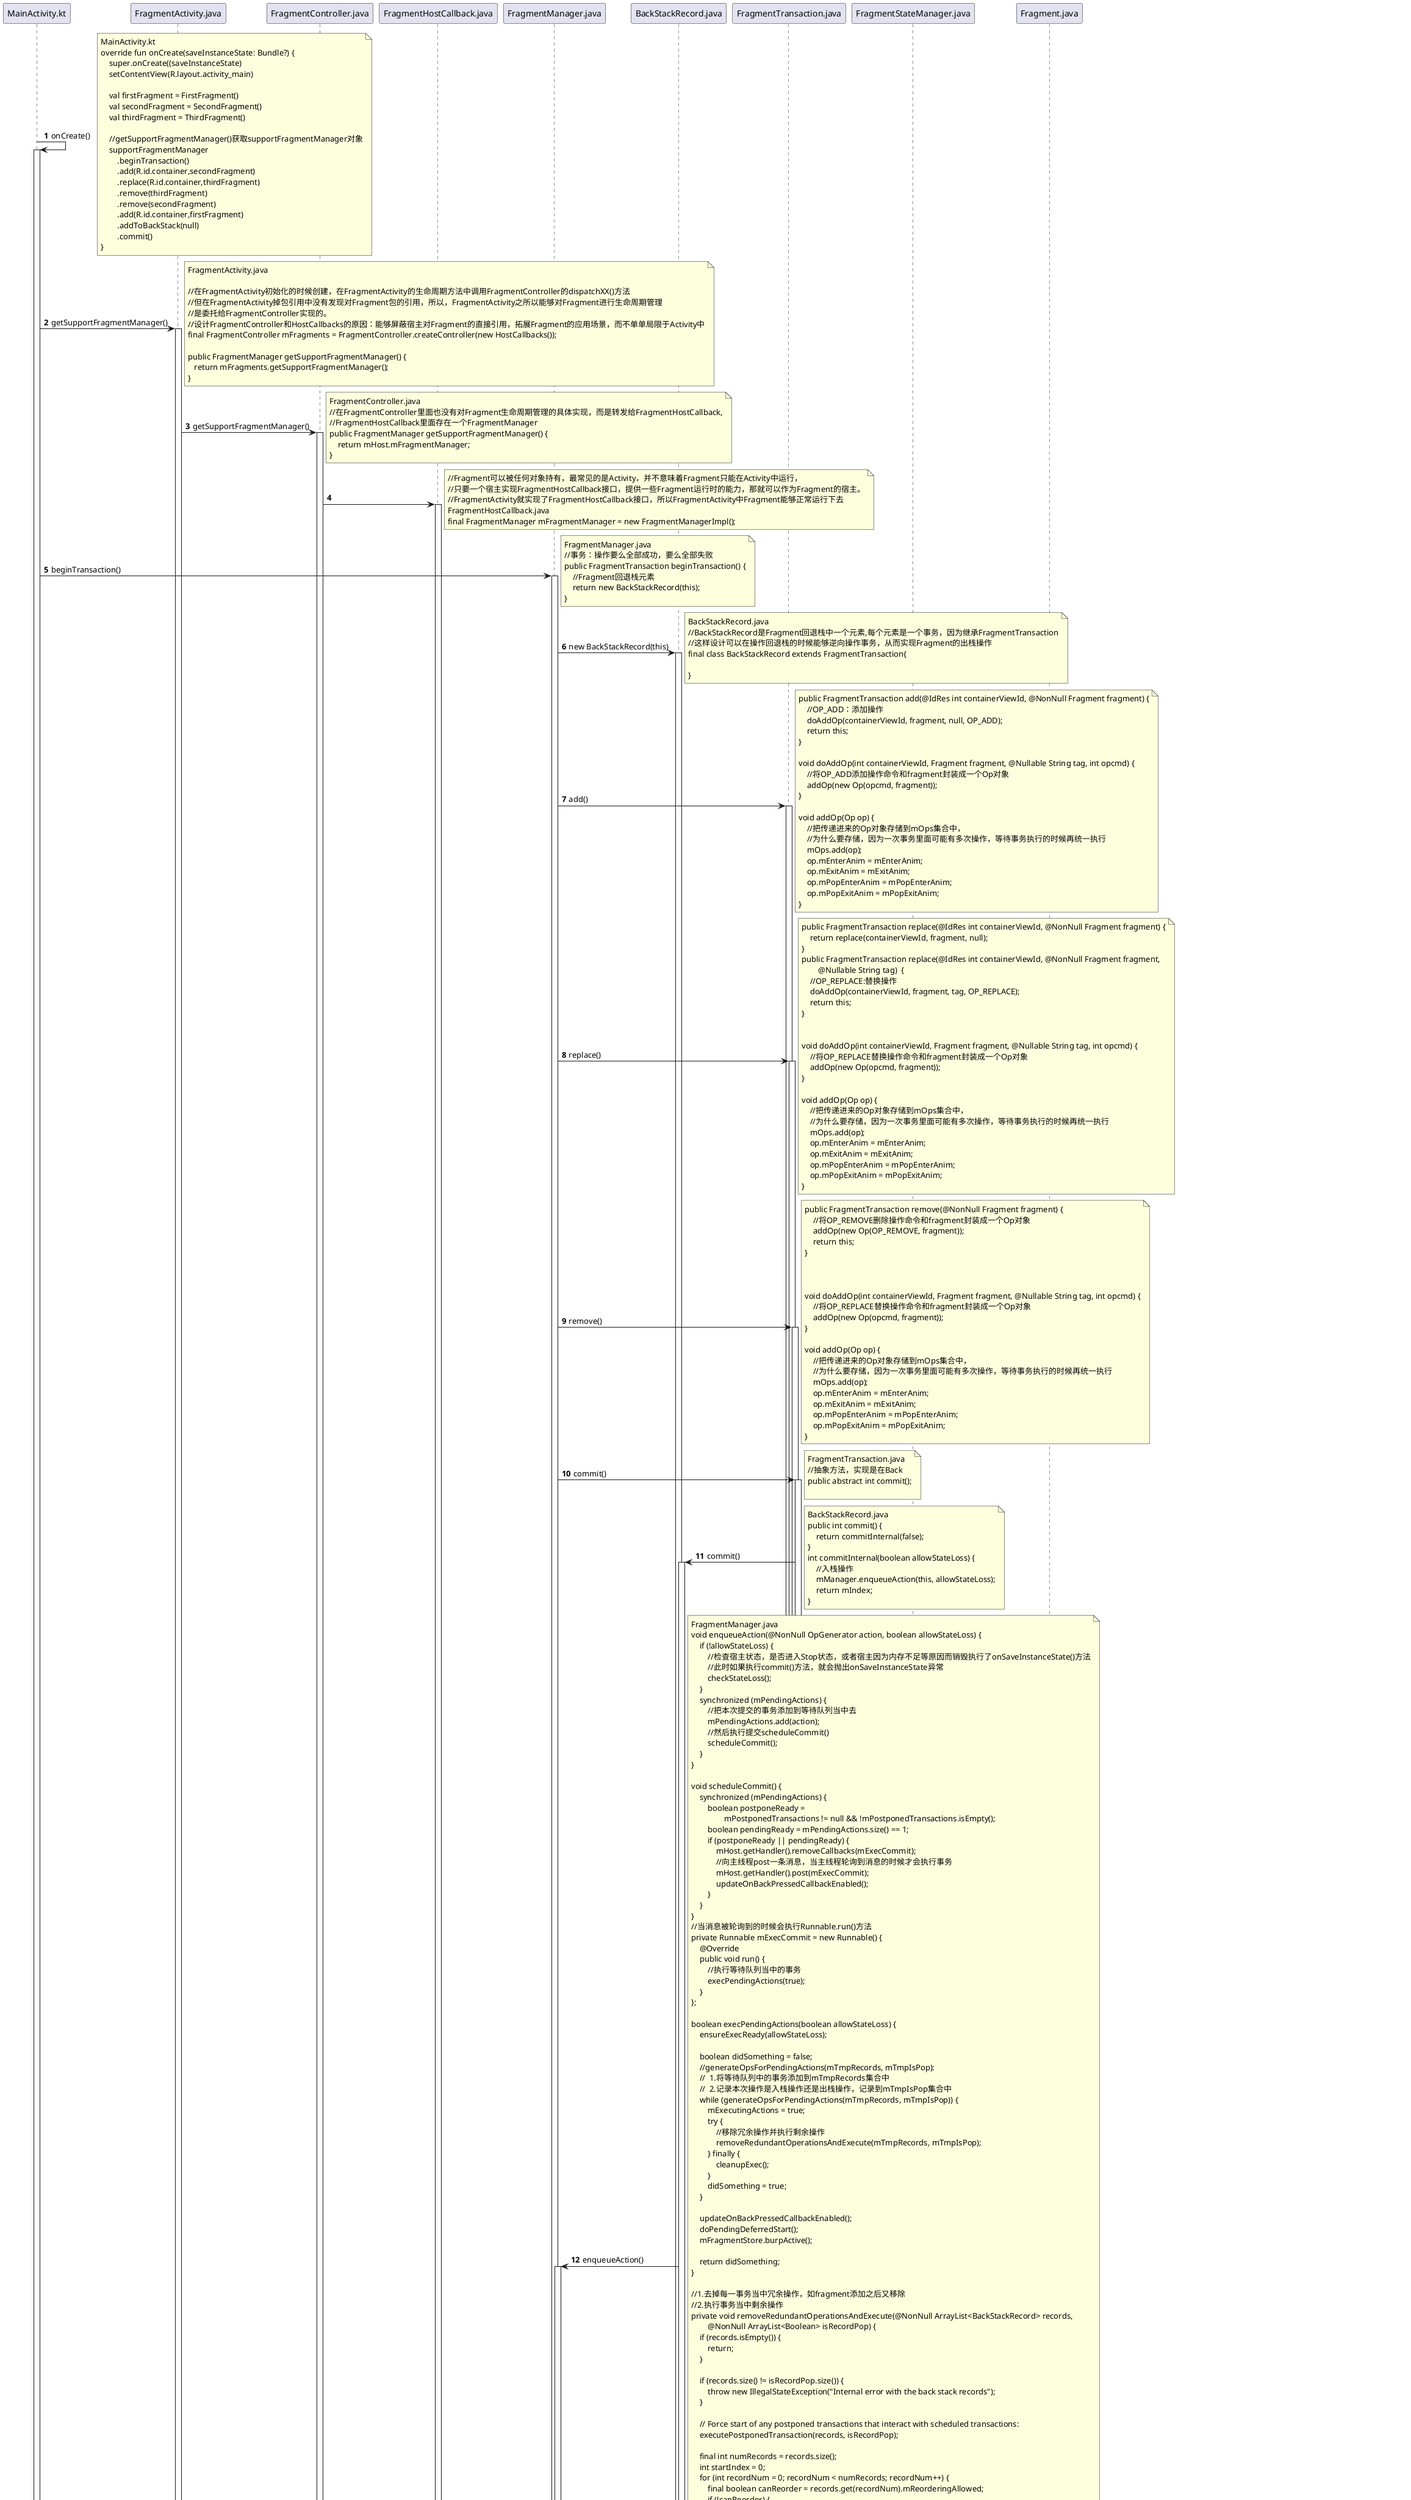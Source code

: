 @startuml
'https://plantuml.com/sequence-diagram

autonumber
'Fragment之Transaction事务执行流程分析
MainActivity.kt -> MainActivity.kt: onCreate()
activate MainActivity.kt
note right
MainActivity.kt
override fun onCreate(saveInstanceState: Bundle?) {
    super.onCreate((saveInstanceState)
    setContentView(R.layout.activity_main)

    val firstFragment = FirstFragment()
    val secondFragment = SecondFragment()
    val thirdFragment = ThirdFragment()

    //getSupportFragmentManager()获取supportFragmentManager对象
    supportFragmentManager
        .beginTransaction()
        .add(R.id.container,secondFragment)
        .replace(R.id.container,thirdFragment)
        .remove(thirdFragment)
        .remove(secondFragment)
        .add(R.id.container,firstFragment)
        .addToBackStack(null)
        .commit()
}
end note

MainActivity.kt -> FragmentActivity.java :getSupportFragmentManager()
activate FragmentActivity.java
note right
FragmentActivity.java

//在FragmentActivity初始化的时候创建，在FragmentActivity的生命周期方法中调用FragmentController的dispatchXX()方法
//但在FragmentActivity掉包引用中没有发现对Fragment包的引用，所以，FragmentActivity之所以能够对Fragment进行生命周期管理
//是委托给FragmentController实现的。
//设计FragmentController和HostCallbacks的原因：能够屏蔽宿主对Fragment的直接引用，拓展Fragment的应用场景，而不单单局限于Activity中
final FragmentController mFragments = FragmentController.createController(new HostCallbacks());

public FragmentManager getSupportFragmentManager() {
   return mFragments.getSupportFragmentManager();
}
end note


FragmentActivity.java -> FragmentController.java:getSupportFragmentManager()
activate FragmentController.java
note right
FragmentController.java
//在FragmentController里面也没有对Fragment生命周期管理的具体实现，而是转发给FragmentHostCallback,
//FragmentHostCallback里面存在一个FragmentManager
public FragmentManager getSupportFragmentManager() {
    return mHost.mFragmentManager;
}
end note

FragmentController.java -> FragmentHostCallback.java:
activate FragmentHostCallback.java
note right
//Fragment可以被任何对象持有，最常见的是Activity，并不意味着Fragment只能在Activity中运行，
//只要一个宿主实现FragmentHostCallback接口，提供一些Fragment运行时的能力，那就可以作为Fragment的宿主。
//FragmentActivity就实现了FragmentHostCallback接口，所以FragmentActivity中Fragment能够正常运行下去
FragmentHostCallback.java
final FragmentManager mFragmentManager = new FragmentManagerImpl();
end note


MainActivity.kt -> FragmentManager.java: beginTransaction()
activate FragmentManager.java
note right
FragmentManager.java
//事务：操作要么全部成功，要么全部失败
public FragmentTransaction beginTransaction() {
    //Fragment回退栈元素
    return new BackStackRecord(this);
}
end note

FragmentManager.java -> BackStackRecord.java :new BackStackRecord(this)
activate BackStackRecord.java
note right
BackStackRecord.java
//BackStackRecord是Fragment回退栈中一个元素,每个元素是一个事务，因为继承FragmentTransaction
//这样设计可以在操作回退栈的时候能够逆向操作事务，从而实现Fragment的出栈操作
final class BackStackRecord extends FragmentTransaction{

}
end note

FragmentManager.java -> FragmentTransaction.java : add()
activate FragmentTransaction.java
note right
public FragmentTransaction add(@IdRes int containerViewId, @NonNull Fragment fragment) {
    //OP_ADD：添加操作
    doAddOp(containerViewId, fragment, null, OP_ADD);
    return this;
}

void doAddOp(int containerViewId, Fragment fragment, @Nullable String tag, int opcmd) {
    //将OP_ADD添加操作命令和fragment封装成一个Op对象
    addOp(new Op(opcmd, fragment));
}

void addOp(Op op) {
    //把传递进来的Op对象存储到mOps集合中，
    //为什么要存储，因为一次事务里面可能有多次操作，等待事务执行的时候再统一执行
    mOps.add(op);
    op.mEnterAnim = mEnterAnim;
    op.mExitAnim = mExitAnim;
    op.mPopEnterAnim = mPopEnterAnim;
    op.mPopExitAnim = mPopExitAnim;
}
end note

FragmentManager.java -> FragmentTransaction.java : replace()
activate FragmentTransaction.java
note right
public FragmentTransaction replace(@IdRes int containerViewId, @NonNull Fragment fragment) {
    return replace(containerViewId, fragment, null);
}
public FragmentTransaction replace(@IdRes int containerViewId, @NonNull Fragment fragment,
        @Nullable String tag)  {
    //OP_REPLACE:替换操作
    doAddOp(containerViewId, fragment, tag, OP_REPLACE);
    return this;
}


void doAddOp(int containerViewId, Fragment fragment, @Nullable String tag, int opcmd) {
    //将OP_REPLACE替换操作命令和fragment封装成一个Op对象
    addOp(new Op(opcmd, fragment));
}

void addOp(Op op) {
    //把传递进来的Op对象存储到mOps集合中，
    //为什么要存储，因为一次事务里面可能有多次操作，等待事务执行的时候再统一执行
    mOps.add(op);
    op.mEnterAnim = mEnterAnim;
    op.mExitAnim = mExitAnim;
    op.mPopEnterAnim = mPopEnterAnim;
    op.mPopExitAnim = mPopExitAnim;
}
end note

FragmentManager.java -> FragmentTransaction.java : remove()
activate FragmentTransaction.java
note right
public FragmentTransaction remove(@NonNull Fragment fragment) {
    //将OP_REMOVE删除操作命令和fragment封装成一个Op对象
    addOp(new Op(OP_REMOVE, fragment));
    return this;
}



void doAddOp(int containerViewId, Fragment fragment, @Nullable String tag, int opcmd) {
    //将OP_REPLACE替换操作命令和fragment封装成一个Op对象
    addOp(new Op(opcmd, fragment));
}

void addOp(Op op) {
    //把传递进来的Op对象存储到mOps集合中，
    //为什么要存储，因为一次事务里面可能有多次操作，等待事务执行的时候再统一执行
    mOps.add(op);
    op.mEnterAnim = mEnterAnim;
    op.mExitAnim = mExitAnim;
    op.mPopEnterAnim = mPopEnterAnim;
    op.mPopExitAnim = mPopExitAnim;
}
end note

FragmentManager.java -> FragmentTransaction.java : commit()
activate FragmentTransaction.java
note right
FragmentTransaction.java
//抽象方法，实现是在Back
public abstract int commit();

end note

FragmentTransaction.java -> BackStackRecord.java : commit()
activate BackStackRecord.java
note right
BackStackRecord.java
public int commit() {
    return commitInternal(false);
}
int commitInternal(boolean allowStateLoss) {
    //入栈操作
    mManager.enqueueAction(this, allowStateLoss);
    return mIndex;
}
end note

BackStackRecord.java -> FragmentManager.java:enqueueAction()
activate FragmentManager.java
note right
FragmentManager.java
void enqueueAction(@NonNull OpGenerator action, boolean allowStateLoss) {
    if (!allowStateLoss) {
        //检查宿主状态，是否进入Stop状态，或者宿主因为内存不足等原因而销毁执行了onSaveInstanceState()方法
        //此时如果执行commit()方法，就会抛出onSaveInstanceState异常
        checkStateLoss();
    }
    synchronized (mPendingActions) {
        //把本次提交的事务添加到等待队列当中去
        mPendingActions.add(action);
        //然后执行提交scheduleCommit()
        scheduleCommit();
    }
}

void scheduleCommit() {
    synchronized (mPendingActions) {
        boolean postponeReady =
                mPostponedTransactions != null && !mPostponedTransactions.isEmpty();
        boolean pendingReady = mPendingActions.size() == 1;
        if (postponeReady || pendingReady) {
            mHost.getHandler().removeCallbacks(mExecCommit);
            //向主线程post一条消息，当主线程轮询到消息的时候才会执行事务
            mHost.getHandler().post(mExecCommit);
            updateOnBackPressedCallbackEnabled();
        }
    }
}
//当消息被轮询到的时候会执行Runnable.run()方法
private Runnable mExecCommit = new Runnable() {
    @Override
    public void run() {
        //执行等待队列当中的事务
        execPendingActions(true);
    }
};

boolean execPendingActions(boolean allowStateLoss) {
    ensureExecReady(allowStateLoss);

    boolean didSomething = false;
    //generateOpsForPendingActions(mTmpRecords, mTmpIsPop):
    //  1.将等待队列中的事务添加到mTmpRecords集合中
    //  2.记录本次操作是入栈操作还是出栈操作，记录到mTmpIsPop集合中
    while (generateOpsForPendingActions(mTmpRecords, mTmpIsPop)) {
        mExecutingActions = true;
        try {
            //移除冗余操作并执行剩余操作
            removeRedundantOperationsAndExecute(mTmpRecords, mTmpIsPop);
        } finally {
            cleanupExec();
        }
        didSomething = true;
    }

    updateOnBackPressedCallbackEnabled();
    doPendingDeferredStart();
    mFragmentStore.burpActive();

    return didSomething;
}

//1.去掉每一事务当中冗余操作，如fragment添加之后又移除
//2.执行事务当中剩余操作
private void removeRedundantOperationsAndExecute(@NonNull ArrayList<BackStackRecord> records,
        @NonNull ArrayList<Boolean> isRecordPop) {
    if (records.isEmpty()) {
        return;
    }

    if (records.size() != isRecordPop.size()) {
        throw new IllegalStateException("Internal error with the back stack records");
    }

    // Force start of any postponed transactions that interact with scheduled transactions:
    executePostponedTransaction(records, isRecordPop);

    final int numRecords = records.size();
    int startIndex = 0;
    for (int recordNum = 0; recordNum < numRecords; recordNum++) {
        final boolean canReorder = records.get(recordNum).mReorderingAllowed;
        if (!canReorder) {
            // execute all previous transactions
            if (startIndex != recordNum) {
                executeOpsTogether(records, isRecordPop, startIndex, recordNum);
            }
            // execute all pop operations that don't allow reordering together or
            // one add operation
            int reorderingEnd = recordNum + 1;
            if (isRecordPop.get(recordNum)) {
                while (reorderingEnd < numRecords
                        && isRecordPop.get(reorderingEnd)
                        && !records.get(reorderingEnd).mReorderingAllowed) {
                    reorderingEnd++;
                }
            }
            //一起执行事务操作
            executeOpsTogether(records, isRecordPop, recordNum, reorderingEnd);
            startIndex = reorderingEnd;
            recordNum = reorderingEnd - 1;
        }
    }
    if (startIndex != numRecords) {
        executeOpsTogether(records, isRecordPop, startIndex, numRecords);
    }
}

private void executeOpsTogether(@NonNull ArrayList<BackStackRecord> records,
        @NonNull ArrayList<Boolean> isRecordPop, int startIndex, int endIndex) {
    //是否优化冗余操作，默认false。如果设置为true会优化冗余操作，同时也可能不会执行冗余操作的生命周期。
    final boolean allowReordering = records.get(startIndex).mReorderingAllowed;

    //是否以过度动画方式启动Fragment
    if (!allowReordering) {
        FragmentTransition.startTransitions(this, records, isRecordPop, startIndex, endIndex,
                false, mFragmentTransitionCallback);
    }

}
end note

FragmentManager.java -> FragmentTransaction.java:startTransitions()
activate FragmentTransaction.java
note right
FragmentTransaction.java
static void startTransitions(FragmentManager fragmentManager,
        ArrayList<BackStackRecord> records, ArrayList<Boolean> isRecordPop,
        int startIndex, int endIndex, boolean isReordered, Callback callback) {

    //对事务集合遍历
    for (int i = startIndex; i < endIndex; i++) {
        final BackStackRecord record = records.get(i);
        //取出本次操作是不是出栈操作
        final boolean isPop = isRecordPop.get(i);
        if (isPop) {
            //出栈操作
            calculatePopFragments(record, transitioningFragments, isReordered);
        } else {
            //入栈操作
            calculateFragments(record, transitioningFragments, isReordered);
        }
    }

}

public static void calculateFragments(BackStackRecord transaction,
        SparseArray<FragmentContainerTransition> transitioningFragments,
        boolean isReordered) {
    final int numOps = transaction.mOps.size();
    //把事务中所有操作依次执行addToFirstInLastOut()方法
    for (int opNum = 0; opNum < numOps; opNum++) {
        final BackStackRecord.Op op = transaction.mOps.get(opNum);
        addToFirstInLastOut(transaction, op, transitioningFragments, false, isReordered);
    }
}

//1.计算事务当中操作对是添加删除还是显示隐藏，来决定Fragment在加载的过程中是否需要执行过度动画
//2.对传递过来的操作逐一调用对应Fragment生命周期
private static void addToFirstInLastOut(BackStackRecord transaction, BackStackRecord.Op op,
        SparseArray<FragmentContainerTransition> transitioningFragments, boolean isPop,
        boolean isReorderedTransaction) {
    //1.
    switch (command) {
        case BackStackRecord.OP_SHOW:

            break;
        case BackStackRecord.OP_ADD:
        case BackStackRecord.OP_ATTACH:

            break;
        case BackStackRecord.OP_HIDE:

            break;
        case BackStackRecord.OP_REMOVE:
        case BackStackRecord.OP_DETACH:

            break;
    }
    FragmentContainerTransition containerTransition = transitioningFragments.get(containerId);

        FragmentManager manager = transaction.mManager;
        if (fragment.mState < Fragment.CREATED && manager.mCurState >= Fragment.CREATED
                && !transaction.mReorderingAllowed) {
            manager.makeActive(fragment);
            //2.
            manager.moveToState(fragment, Fragment.CREATED);
        }


}
end note

FragmentTransaction.java -> FragmentManager.java :moveToState()
activate FragmentManager.java
note right
FragmentManager.java
//无论是因为事务的执行从而触发Fragment更改生命周期状态，还是因为Activity生命周期的变化而去更改生命周期状态
//最后都会执行moveToState()方法变更Fragment生命周期状态
void moveToState(@NonNull Fragment f, int newState) {
    FragmentStateManager fragmentStateManager = mFragmentStore.getFragmentStateManager(f.mWho);

    newState = Math.min(newState, fragmentStateManager.computeMaxState());
    //fragment当前的生命周期状态是否到达期望的生命周期状态
    //INITIALIZING->CREATED
    if (f.mState <= newState) {
        switch (f.mState) {
            //Fragment创建的时候默认进入INITIALIZING
            case Fragment.INITIALIZING:
                //执行attach()方法
                fragmentStateManager.attach(mHost, this, mParent);

            //紧接着switch里面没有break,会执行下一个case。
            case Fragment.ATTACHED:
                //执行create()方法
                fragmentStateManager.create();

            case Fragment.CREATED:
                if (newState > Fragment.INITIALIZING) {
                    fragmentStateManager.ensureInflatedView();
                }

                if (newState > Fragment.CREATED) {
                    fragmentStateManager.createView(mContainer);
                    fragmentStateManager.activityCreated()
                }

            case Fragment.ACTIVITY_CREATED:
                if (newState > Fragment.ACTIVITY_CREATED) {
                    fragmentStateManager.start();
                }

            case Fragment.STARTED:
                if (newState > Fragment.STARTED) {
                    fragmentStateManager.resume();
                }
        }
    } else if (f.mState > newState) {
        switch (f.mState) {
            case Fragment.RESUMED:
                if (newState < Fragment.RESUMED) {
                    fragmentStateManager.pause();
                }
            case Fragment.STARTED:
                if (newState < Fragment.STARTED) {
                    fragmentStateManager.stop();
                }
            case Fragment.ACTIVITY_CREATED:
                ...
            case Fragment.CREATED:
                ...
            case Fragment.ATTACHED:
                if (newState < Fragment.ATTACHED) {
                    fragmentStateManager.detach(mNonConfig);
                }
        }
    }

}
end note

FragmentManager.java -> FragmentStateManager.java: attach(mHost, this, mParent)
activate FragmentStateManager.java
note right
FragmentStateManager.java
void attach(@NonNull FragmentHostCallback<?> host, @NonNull FragmentManager fragmentManager,
        @Nullable Fragment parentFragment) {
    //调用Fragment.performAttach()方法
    mFragment.performAttach();
}

void create() {
    mFragment.performCreate(mFragment.mSavedFragmentState);
}

void createView(@NonNull FragmentContainer fragmentContainer) {

    mFragment.performCreateView(mFragment.performGetLayoutInflater(
            mFragment.mSavedFragmentState), container, mFragment.mSavedFragmentState);
    mFragment.onViewCreated(mFragment.mView, mFragment.mSavedFragmentState);
}

end note

FragmentStateManager.java -> Fragment.java: attach(mHost, this, mParent)
activate Fragment.java
note right
Fragment.java
void performAttach() {

    mState = ATTACHED;
    //进而调用Fragment的onAttach()方法
    onAttach(mHost.getContext());

}

void performCreate(Bundle savedInstanceState) {
    mState = CREATED;
    onCreate(savedInstanceState);
}

void performCreateView(@NonNull LayoutInflater inflater, @Nullable ViewGroup container,
        @Nullable Bundle savedInstanceState) {
    mView = onCreateView(inflater, container, savedInstanceState);
}

void performActivityCreated(Bundle savedInstanceState) {
    mState = ACTIVITY_CREATED;
    onActivityCreated(savedInstanceState);
}

void performStart() {
    mState = STARTED;
    onStart();
}

void performResume() {
    mState = RESUMED;
    onResume();
}
...
end note

@enduml
